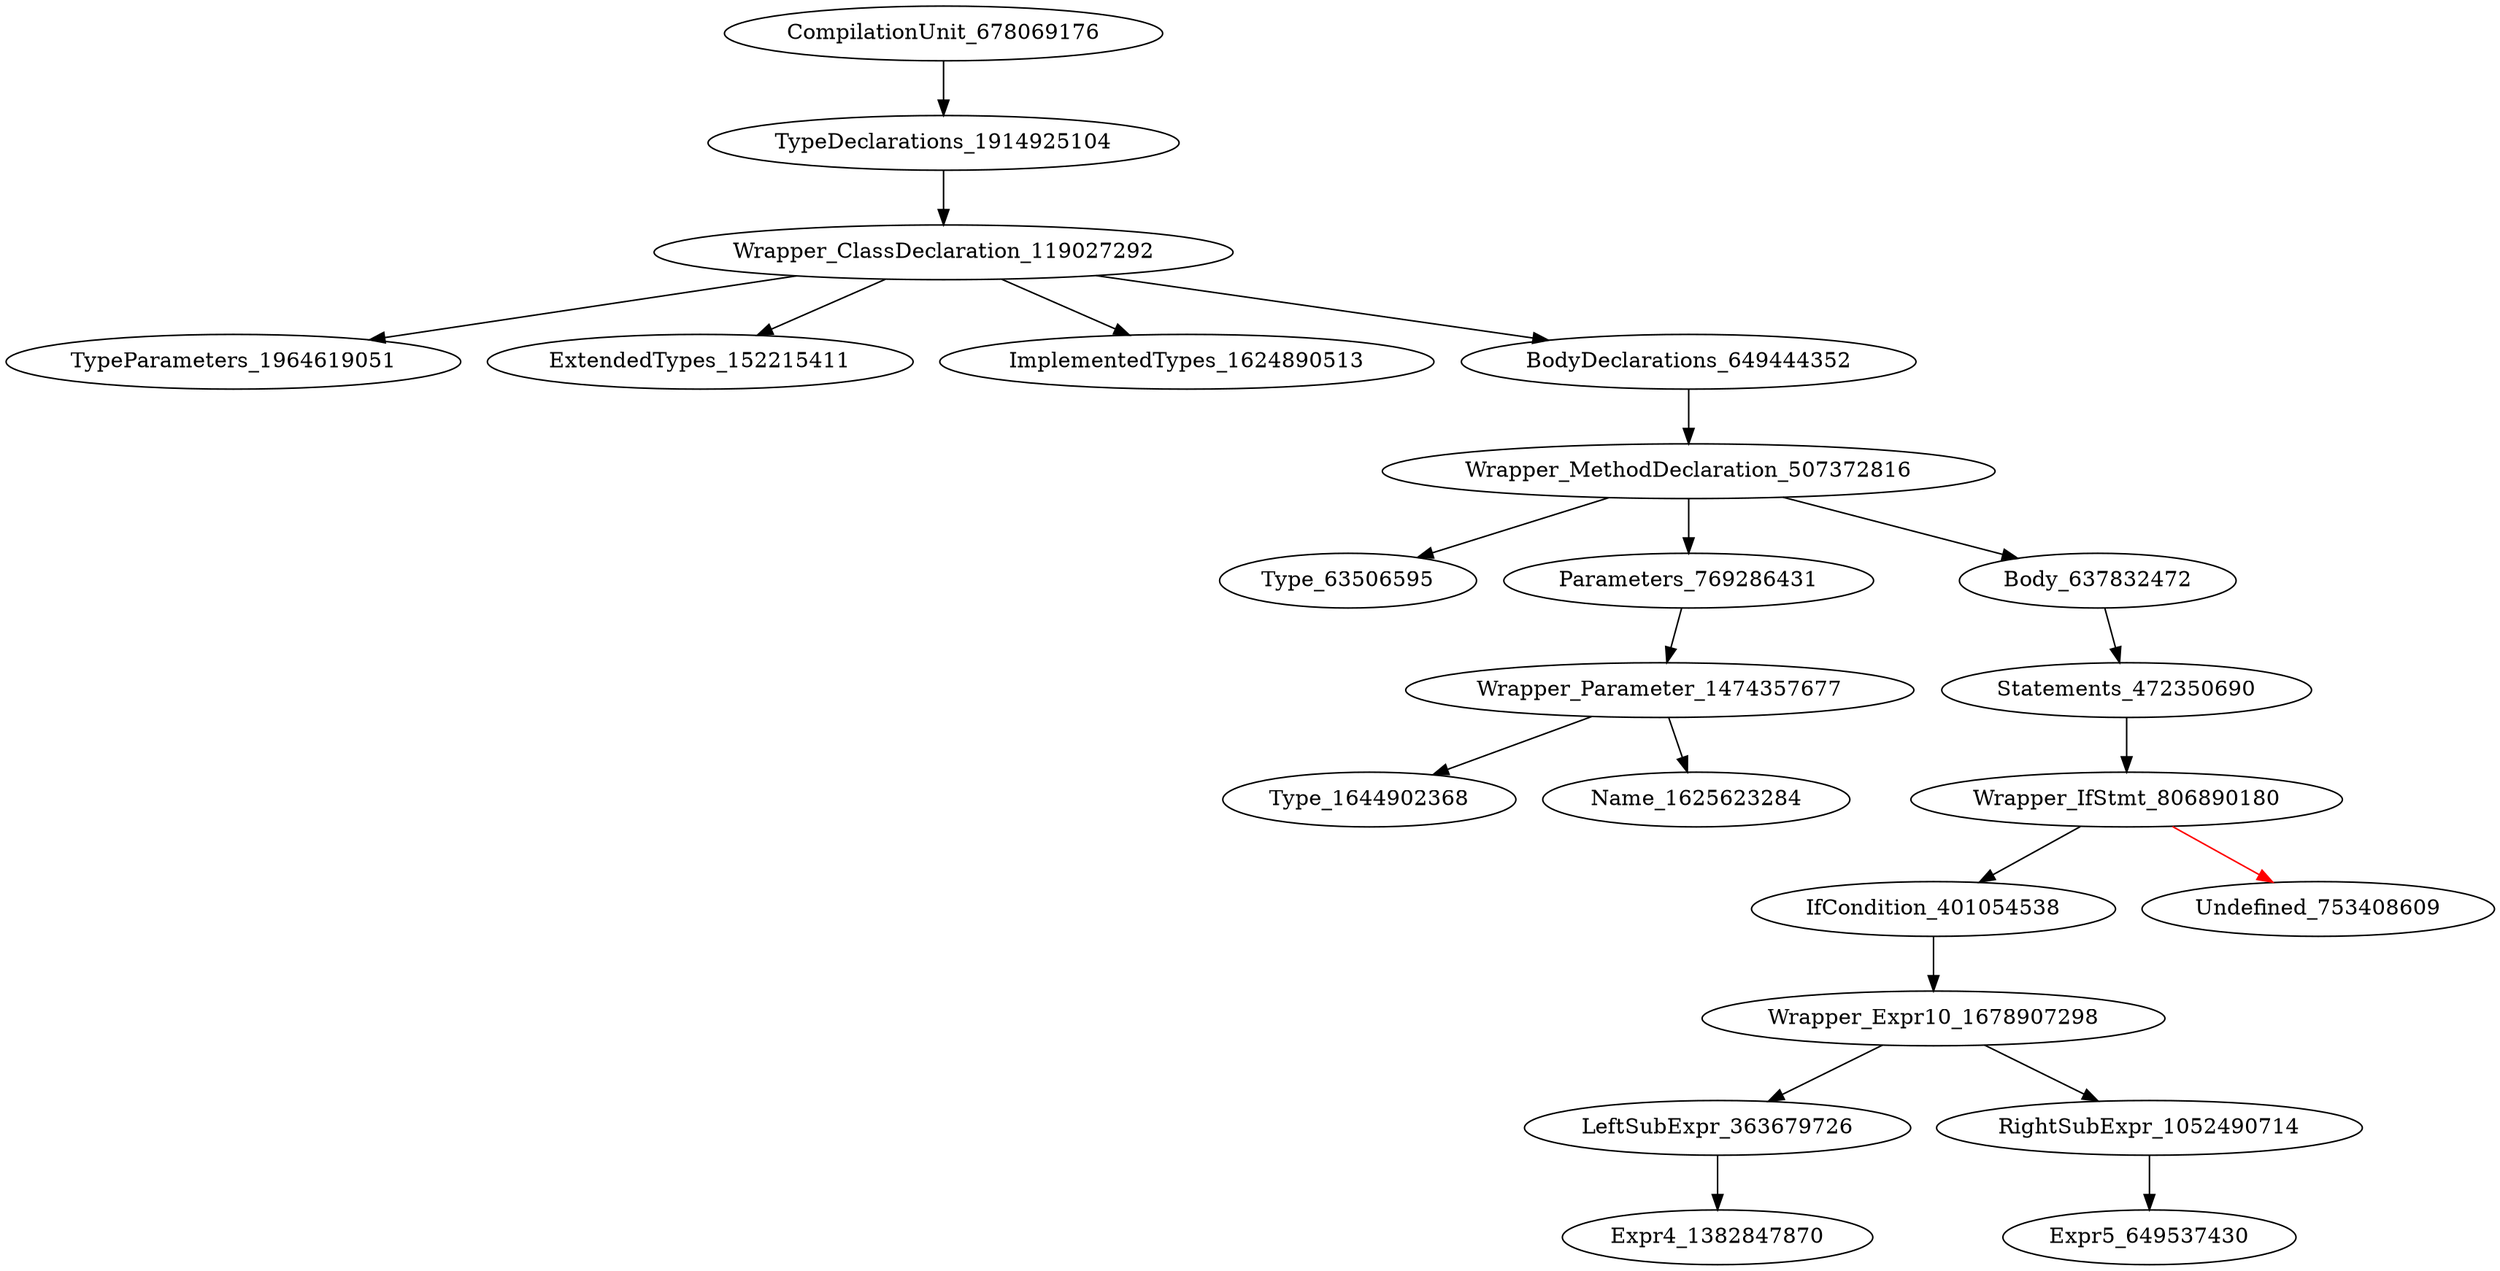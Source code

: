 digraph {
CompilationUnit_678069176 -> TypeDeclarations_1914925104
TypeDeclarations_1914925104 -> Wrapper_ClassDeclaration_119027292
Wrapper_ClassDeclaration_119027292 -> TypeParameters_1964619051
Wrapper_ClassDeclaration_119027292 -> ExtendedTypes_152215411
Wrapper_ClassDeclaration_119027292 -> ImplementedTypes_1624890513
Wrapper_ClassDeclaration_119027292 -> BodyDeclarations_649444352
BodyDeclarations_649444352 -> Wrapper_MethodDeclaration_507372816
Wrapper_MethodDeclaration_507372816 -> Type_63506595
Wrapper_MethodDeclaration_507372816 -> Parameters_769286431
Wrapper_MethodDeclaration_507372816 -> Body_637832472
Parameters_769286431 -> Wrapper_Parameter_1474357677
Body_637832472 -> Statements_472350690
Wrapper_Parameter_1474357677 -> Type_1644902368
Wrapper_Parameter_1474357677 -> Name_1625623284
Statements_472350690 -> Wrapper_IfStmt_806890180
Wrapper_IfStmt_806890180 -> IfCondition_401054538
Wrapper_IfStmt_806890180 -> Undefined_753408609 [color = red] 
IfCondition_401054538 -> Wrapper_Expr10_1678907298
Wrapper_Expr10_1678907298 -> LeftSubExpr_363679726
Wrapper_Expr10_1678907298 -> RightSubExpr_1052490714
LeftSubExpr_363679726 -> Expr4_1382847870
RightSubExpr_1052490714 -> Expr5_649537430
}